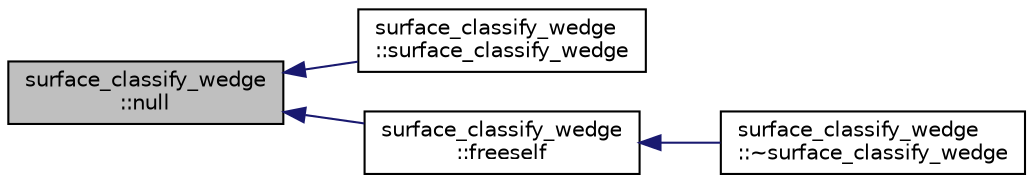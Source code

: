 digraph "surface_classify_wedge::null"
{
  edge [fontname="Helvetica",fontsize="10",labelfontname="Helvetica",labelfontsize="10"];
  node [fontname="Helvetica",fontsize="10",shape=record];
  rankdir="LR";
  Node2205 [label="surface_classify_wedge\l::null",height=0.2,width=0.4,color="black", fillcolor="grey75", style="filled", fontcolor="black"];
  Node2205 -> Node2206 [dir="back",color="midnightblue",fontsize="10",style="solid",fontname="Helvetica"];
  Node2206 [label="surface_classify_wedge\l::surface_classify_wedge",height=0.2,width=0.4,color="black", fillcolor="white", style="filled",URL="$d7/d5c/classsurface__classify__wedge.html#a0b0a36d62045d315f7f26c7396a1cea4"];
  Node2205 -> Node2207 [dir="back",color="midnightblue",fontsize="10",style="solid",fontname="Helvetica"];
  Node2207 [label="surface_classify_wedge\l::freeself",height=0.2,width=0.4,color="black", fillcolor="white", style="filled",URL="$d7/d5c/classsurface__classify__wedge.html#ad3036c5f2150519a3e575539f1e9b410"];
  Node2207 -> Node2208 [dir="back",color="midnightblue",fontsize="10",style="solid",fontname="Helvetica"];
  Node2208 [label="surface_classify_wedge\l::~surface_classify_wedge",height=0.2,width=0.4,color="black", fillcolor="white", style="filled",URL="$d7/d5c/classsurface__classify__wedge.html#a9d776a6c1f3cadb40a583b76a36f4369"];
}
